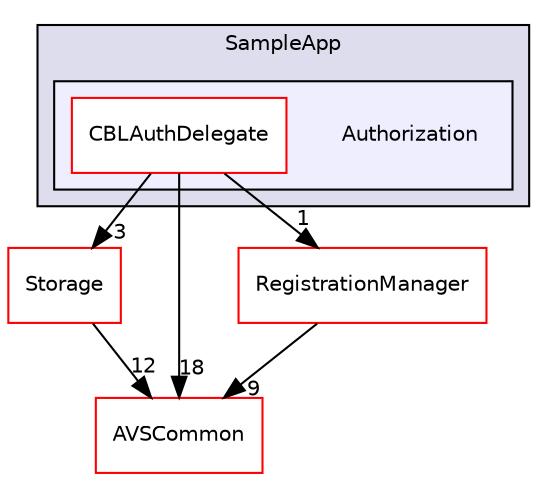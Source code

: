 digraph "/workplace/avs-device-sdk/SampleApp/Authorization" {
  compound=true
  node [ fontsize="10", fontname="Helvetica"];
  edge [ labelfontsize="10", labelfontname="Helvetica"];
  subgraph clusterdir_69fa8d0f4fee2820ffc8601fbf428b42 {
    graph [ bgcolor="#ddddee", pencolor="black", label="SampleApp" fontname="Helvetica", fontsize="10", URL="dir_69fa8d0f4fee2820ffc8601fbf428b42.html"]
  subgraph clusterdir_cb95416188067ed3b93365313f46b1cf {
    graph [ bgcolor="#eeeeff", pencolor="black", label="" URL="dir_cb95416188067ed3b93365313f46b1cf.html"];
    dir_cb95416188067ed3b93365313f46b1cf [shape=plaintext label="Authorization"];
    dir_394d140097375e95b03f61a9aaebbe14 [shape=box label="CBLAuthDelegate" color="red" fillcolor="white" style="filled" URL="dir_394d140097375e95b03f61a9aaebbe14.html"];
  }
  }
  dir_d29c5f5a2915d6c5388c9daae4f109c7 [shape=box label="Storage" fillcolor="white" style="filled" color="red" URL="dir_d29c5f5a2915d6c5388c9daae4f109c7.html"];
  dir_13e65effb2bde530b17b3d5eefcd0266 [shape=box label="AVSCommon" fillcolor="white" style="filled" color="red" URL="dir_13e65effb2bde530b17b3d5eefcd0266.html"];
  dir_b14333b5607b47fe7356eaa790107bd3 [shape=box label="RegistrationManager" fillcolor="white" style="filled" color="red" URL="dir_b14333b5607b47fe7356eaa790107bd3.html"];
  dir_394d140097375e95b03f61a9aaebbe14->dir_d29c5f5a2915d6c5388c9daae4f109c7 [headlabel="3", labeldistance=1.5 headhref="dir_000278_000302.html"];
  dir_394d140097375e95b03f61a9aaebbe14->dir_13e65effb2bde530b17b3d5eefcd0266 [headlabel="18", labeldistance=1.5 headhref="dir_000278_000015.html"];
  dir_394d140097375e95b03f61a9aaebbe14->dir_b14333b5607b47fe7356eaa790107bd3 [headlabel="1", labeldistance=1.5 headhref="dir_000278_000271.html"];
  dir_d29c5f5a2915d6c5388c9daae4f109c7->dir_13e65effb2bde530b17b3d5eefcd0266 [headlabel="12", labeldistance=1.5 headhref="dir_000302_000015.html"];
  dir_b14333b5607b47fe7356eaa790107bd3->dir_13e65effb2bde530b17b3d5eefcd0266 [headlabel="9", labeldistance=1.5 headhref="dir_000271_000015.html"];
}
